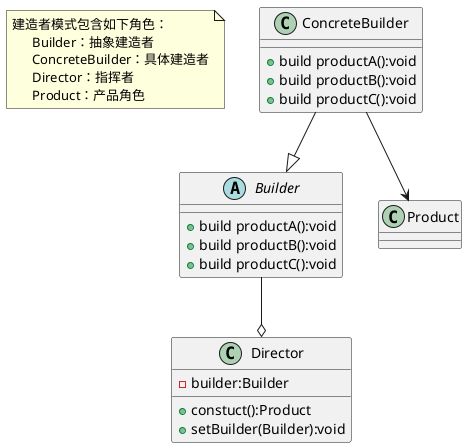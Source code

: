 @startuml
note as n1
建造者模式包含如下角色：
      Builder：抽象建造者
      ConcreteBuilder：具体建造者
      Director：指挥者
      Product：产品角色
end note
abstract class Builder{
+ build productA():void
+ build productB():void
+ build productC():void
}
class ConcreteBuilder{
+ build productA():void
+ build productB():void
+ build productC():void
}
ConcreteBuilder--|>Builder
class Product{
}
ConcreteBuilder-->Product

class Director{
- builder:Builder
+ constuct():Product
+ setBuilder(Builder):void
}

Builder--o Director
@enduml